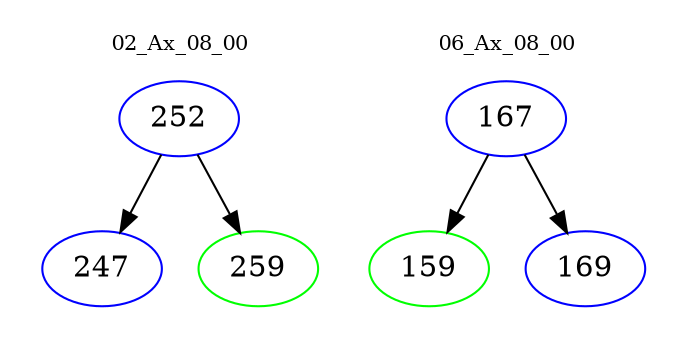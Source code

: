 digraph{
subgraph cluster_0 {
color = white
label = "02_Ax_08_00";
fontsize=10;
T0_252 [label="252", color="blue"]
T0_252 -> T0_247 [color="black"]
T0_247 [label="247", color="blue"]
T0_252 -> T0_259 [color="black"]
T0_259 [label="259", color="green"]
}
subgraph cluster_1 {
color = white
label = "06_Ax_08_00";
fontsize=10;
T1_167 [label="167", color="blue"]
T1_167 -> T1_159 [color="black"]
T1_159 [label="159", color="green"]
T1_167 -> T1_169 [color="black"]
T1_169 [label="169", color="blue"]
}
}
